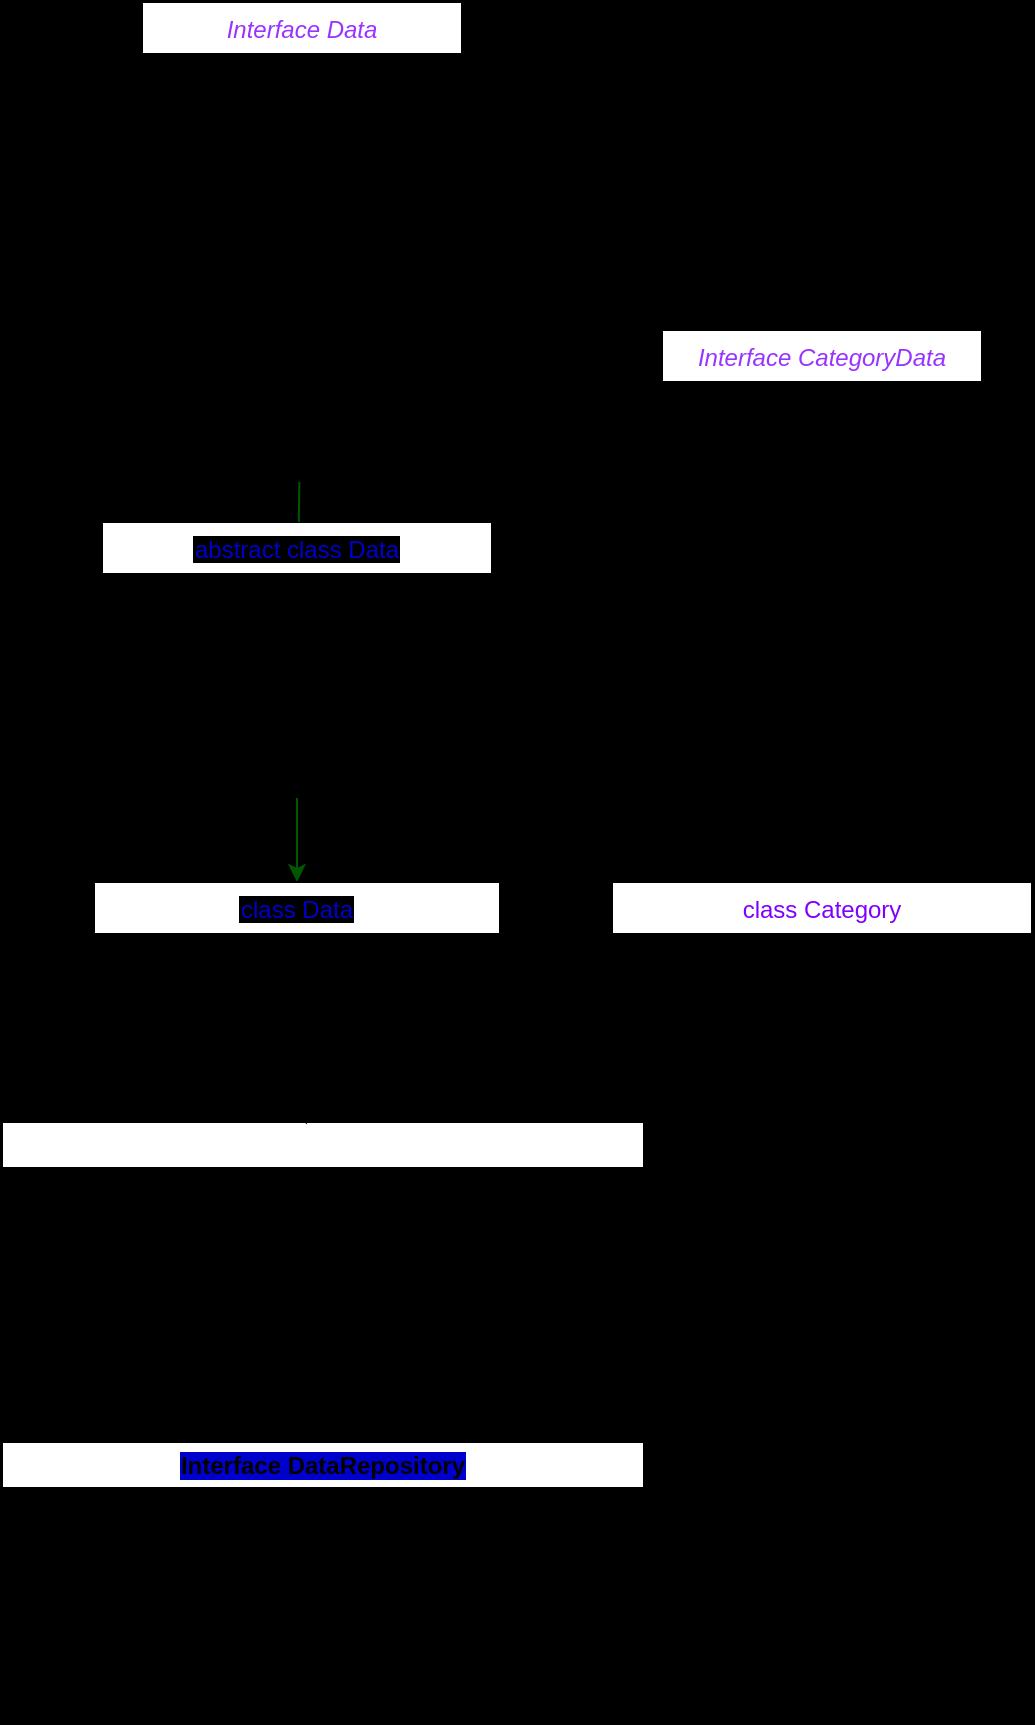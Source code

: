 <mxfile version="21.5.0" type="github">
  <diagram id="C5RBs43oDa-KdzZeNtuy" name="Page-1">
    <mxGraphModel dx="1639" dy="914" grid="1" gridSize="10" guides="1" tooltips="1" connect="1" arrows="1" fold="1" page="1" pageScale="1" pageWidth="827" pageHeight="1169" background="#000000" math="0" shadow="0">
      <root>
        <mxCell id="WIyWlLk6GJQsqaUBKTNV-0" />
        <mxCell id="WIyWlLk6GJQsqaUBKTNV-1" parent="WIyWlLk6GJQsqaUBKTNV-0" />
        <mxCell id="zkfFHV4jXpPFQw0GAbJ--0" value="Interface Data" style="swimlane;fontStyle=2;align=center;verticalAlign=top;childLayout=stackLayout;horizontal=1;startSize=26;horizontalStack=0;resizeParent=1;resizeLast=0;collapsible=1;marginBottom=0;rounded=0;shadow=0;strokeWidth=1;fontColor=#9933FF;" parent="WIyWlLk6GJQsqaUBKTNV-1" vertex="1">
          <mxGeometry x="320" width="160" height="240" as="geometry">
            <mxRectangle x="230" y="140" width="160" height="26" as="alternateBounds" />
          </mxGeometry>
        </mxCell>
        <mxCell id="zkfFHV4jXpPFQw0GAbJ--4" value="" style="line;html=1;strokeWidth=1;align=left;verticalAlign=middle;spacingTop=-1;spacingLeft=3;spacingRight=3;rotatable=0;labelPosition=right;points=[];portConstraint=eastwest;" parent="zkfFHV4jXpPFQw0GAbJ--0" vertex="1">
          <mxGeometry y="26" width="160" height="8" as="geometry" />
        </mxCell>
        <mxCell id="zkfFHV4jXpPFQw0GAbJ--2" value="id: number&#xa;title: string&#xa;description?:  string&#xa;category: Category&#xa;tags?: string&#xa;content: []&#xa;createdDate: Date&#xa;modifiedDate: Date&#xa;author: string&#xa;source?: string&#xa;relatedLinks?: string&#xa;&#xa;" style="text;align=left;verticalAlign=top;spacingLeft=4;spacingRight=4;overflow=hidden;rotatable=0;points=[[0,0.5],[1,0.5]];portConstraint=eastwest;rounded=0;shadow=0;html=0;" parent="zkfFHV4jXpPFQw0GAbJ--0" vertex="1">
          <mxGeometry y="34" width="160" height="206" as="geometry" />
        </mxCell>
        <mxCell id="zkfFHV4jXpPFQw0GAbJ--17" value="class Category" style="swimlane;fontStyle=0;align=center;verticalAlign=top;childLayout=stackLayout;horizontal=1;startSize=26;horizontalStack=0;resizeParent=1;resizeLast=0;collapsible=1;marginBottom=0;rounded=0;shadow=0;strokeWidth=1;fontColor=#7F00FF;" parent="WIyWlLk6GJQsqaUBKTNV-1" vertex="1">
          <mxGeometry x="555" y="440" width="210" height="100" as="geometry">
            <mxRectangle x="550" y="140" width="160" height="26" as="alternateBounds" />
          </mxGeometry>
        </mxCell>
        <mxCell id="zkfFHV4jXpPFQw0GAbJ--19" value="constructor(protected: categoryData)&#xa;&#xa;&#xa;" style="text;align=left;verticalAlign=top;spacingLeft=4;spacingRight=4;overflow=hidden;rotatable=0;points=[[0,0.5],[1,0.5]];portConstraint=eastwest;rounded=0;shadow=0;html=0;" parent="zkfFHV4jXpPFQw0GAbJ--17" vertex="1">
          <mxGeometry y="26" width="210" height="44" as="geometry" />
        </mxCell>
        <mxCell id="zkfFHV4jXpPFQw0GAbJ--6" value="abstract class Data" style="swimlane;fontStyle=0;align=center;verticalAlign=top;childLayout=stackLayout;horizontal=1;startSize=26;horizontalStack=0;resizeParent=1;resizeLast=0;collapsible=1;marginBottom=0;rounded=0;shadow=0;strokeWidth=1;fontColor=#0000CC;labelBackgroundColor=#000000;" parent="WIyWlLk6GJQsqaUBKTNV-1" vertex="1">
          <mxGeometry x="300" y="260" width="195" height="138" as="geometry">
            <mxRectangle x="130" y="380" width="160" height="26" as="alternateBounds" />
          </mxGeometry>
        </mxCell>
        <mxCell id="zkfFHV4jXpPFQw0GAbJ--9" value="" style="line;html=1;strokeWidth=1;align=left;verticalAlign=middle;spacingTop=-1;spacingLeft=3;spacingRight=3;rotatable=0;labelPosition=right;points=[];portConstraint=eastwest;" parent="zkfFHV4jXpPFQw0GAbJ--6" vertex="1">
          <mxGeometry y="26" width="195" height="8" as="geometry" />
        </mxCell>
        <mxCell id="ptX4-ruooxOIK4lB3qM3-6" value="constructor(protected data: Data[])&lt;br&gt;getData(data: Data[]): Data[]&lt;br&gt;getters and setters()" style="text;html=1;align=center;verticalAlign=middle;resizable=0;points=[];autosize=1;strokeColor=none;fillColor=none;" parent="zkfFHV4jXpPFQw0GAbJ--6" vertex="1">
          <mxGeometry y="34" width="195" height="60" as="geometry" />
        </mxCell>
        <mxCell id="ptX4-ruooxOIK4lB3qM3-5" value="" style="endArrow=none;html=1;rounded=0;fillColor=#008a00;strokeColor=#005700;" parent="WIyWlLk6GJQsqaUBKTNV-1" source="zkfFHV4jXpPFQw0GAbJ--6" edge="1" target="zkfFHV4jXpPFQw0GAbJ--2">
          <mxGeometry width="50" height="50" relative="1" as="geometry">
            <mxPoint x="390" y="370" as="sourcePoint" />
            <mxPoint x="330" y="240" as="targetPoint" />
          </mxGeometry>
        </mxCell>
        <mxCell id="ptX4-ruooxOIK4lB3qM3-17" value="&lt;span style=&quot;background-color: rgb(255, 255, 255);&quot;&gt;&lt;font color=&quot;#ffffff&quot;&gt;Interface DataService&lt;/font&gt;&lt;/span&gt;" style="swimlane;whiteSpace=wrap;html=1;" parent="WIyWlLk6GJQsqaUBKTNV-1" vertex="1">
          <mxGeometry x="250" y="560" width="321" height="140" as="geometry" />
        </mxCell>
        <mxCell id="ptX4-ruooxOIK4lB3qM3-18" value="get(): Promise&amp;lt;Data[]&amp;gt;&lt;br&gt;getByName(name: string): Promise&amp;lt;Data[]&amp;gt;&lt;br&gt;getByCategory(category: string): Promise&amp;lt;Data[]&amp;gt;&lt;br&gt;create(data: Data[]): Promise&amp;lt;Data[]&amp;gt;&lt;br&gt;update(data: Data[]): Promise&amp;lt;Data[]&amp;gt;&lt;br&gt;delete(id: number): Promise&amp;lt;void&amp;gt;" style="text;html=1;align=center;verticalAlign=middle;resizable=0;points=[];autosize=1;strokeColor=none;fillColor=none;" parent="ptX4-ruooxOIK4lB3qM3-17" vertex="1">
          <mxGeometry x="15.5" y="30" width="290" height="100" as="geometry" />
        </mxCell>
        <mxCell id="cZ1L9cpAIoTVbBd9k1GY-0" value="&lt;span style=&quot;background-color: rgb(0, 0, 204);&quot;&gt;Interface DataRepository&lt;/span&gt;" style="swimlane;whiteSpace=wrap;html=1;" vertex="1" parent="WIyWlLk6GJQsqaUBKTNV-1">
          <mxGeometry x="250" y="720" width="321" height="140" as="geometry" />
        </mxCell>
        <mxCell id="cZ1L9cpAIoTVbBd9k1GY-1" value="index(data: Data[]): Promise&amp;lt;Data[]&amp;gt;&lt;br&gt;save(data: Data[]): Promise&amp;lt;Data[]&amp;gt;&lt;br&gt;update(data: Data[]): Promise&amp;lt;Data[]&amp;gt;&lt;br&gt;destroy(id: number): Promise&amp;lt;void&amp;gt;" style="text;html=1;align=center;verticalAlign=middle;resizable=0;points=[];autosize=1;strokeColor=none;fillColor=none;" vertex="1" parent="cZ1L9cpAIoTVbBd9k1GY-0">
          <mxGeometry x="45.5" y="45" width="230" height="70" as="geometry" />
        </mxCell>
        <mxCell id="cZ1L9cpAIoTVbBd9k1GY-3" value="" style="endArrow=classic;html=1;rounded=0;exitX=0.5;exitY=1;exitDx=0;exitDy=0;strokeColor=#005700;fillColor=#008a00;" edge="1" parent="WIyWlLk6GJQsqaUBKTNV-1" source="zkfFHV4jXpPFQw0GAbJ--6" target="cZ1L9cpAIoTVbBd9k1GY-6">
          <mxGeometry width="50" height="50" relative="1" as="geometry">
            <mxPoint x="435" y="438.0" as="sourcePoint" />
            <mxPoint x="365" y="480" as="targetPoint" />
            <Array as="points" />
          </mxGeometry>
        </mxCell>
        <mxCell id="cZ1L9cpAIoTVbBd9k1GY-24" style="edgeStyle=orthogonalEdgeStyle;rounded=0;orthogonalLoop=1;jettySize=auto;html=1;exitX=0.5;exitY=1;exitDx=0;exitDy=0;entryX=0.474;entryY=0.009;entryDx=0;entryDy=0;entryPerimeter=0;" edge="1" parent="WIyWlLk6GJQsqaUBKTNV-1" source="cZ1L9cpAIoTVbBd9k1GY-6" target="ptX4-ruooxOIK4lB3qM3-17">
          <mxGeometry relative="1" as="geometry" />
        </mxCell>
        <mxCell id="cZ1L9cpAIoTVbBd9k1GY-6" value="class Data" style="swimlane;fontStyle=0;align=center;verticalAlign=top;childLayout=stackLayout;horizontal=1;startSize=26;horizontalStack=0;resizeParent=1;resizeLast=0;collapsible=1;marginBottom=0;rounded=0;shadow=0;strokeWidth=1;fontColor=#0000CC;labelBackgroundColor=#000000;" vertex="1" parent="WIyWlLk6GJQsqaUBKTNV-1">
          <mxGeometry x="296" y="440" width="203" height="90" as="geometry">
            <mxRectangle x="130" y="380" width="160" height="26" as="alternateBounds" />
          </mxGeometry>
        </mxCell>
        <mxCell id="cZ1L9cpAIoTVbBd9k1GY-7" value="" style="line;html=1;strokeWidth=1;align=left;verticalAlign=middle;spacingTop=-1;spacingLeft=3;spacingRight=3;rotatable=0;labelPosition=right;points=[];portConstraint=eastwest;" vertex="1" parent="cZ1L9cpAIoTVbBd9k1GY-6">
          <mxGeometry y="26" width="203" height="8" as="geometry" />
        </mxCell>
        <mxCell id="cZ1L9cpAIoTVbBd9k1GY-8" value="constructor(protected data: Data[]) {&lt;br&gt;super(data)" style="text;html=1;align=center;verticalAlign=middle;resizable=0;points=[];autosize=1;strokeColor=none;fillColor=none;" vertex="1" parent="cZ1L9cpAIoTVbBd9k1GY-6">
          <mxGeometry y="34" width="203" height="40" as="geometry" />
        </mxCell>
        <mxCell id="cZ1L9cpAIoTVbBd9k1GY-12" value="Interface CategoryData" style="swimlane;fontStyle=2;align=center;verticalAlign=top;childLayout=stackLayout;horizontal=1;startSize=26;horizontalStack=0;resizeParent=1;resizeLast=0;collapsible=1;marginBottom=0;rounded=0;shadow=0;strokeWidth=1;fontColor=#9933FF;" vertex="1" parent="WIyWlLk6GJQsqaUBKTNV-1">
          <mxGeometry x="580" y="164" width="160" height="234" as="geometry">
            <mxRectangle x="230" y="140" width="160" height="26" as="alternateBounds" />
          </mxGeometry>
        </mxCell>
        <mxCell id="cZ1L9cpAIoTVbBd9k1GY-13" value="" style="line;html=1;strokeWidth=1;align=left;verticalAlign=middle;spacingTop=-1;spacingLeft=3;spacingRight=3;rotatable=0;labelPosition=right;points=[];portConstraint=eastwest;" vertex="1" parent="cZ1L9cpAIoTVbBd9k1GY-12">
          <mxGeometry y="26" width="160" height="8" as="geometry" />
        </mxCell>
        <mxCell id="cZ1L9cpAIoTVbBd9k1GY-15" value="id: number&lt;br&gt;name: string&lt;br&gt;description?: string&lt;br&gt;&lt;br&gt;getId(): number&lt;br style=&quot;padding: 0px; margin: 0px;&quot;&gt;setId(): void&lt;br style=&quot;padding: 0px; margin: 0px;&quot;&gt;&lt;br style=&quot;padding: 0px; margin: 0px;&quot;&gt;getName(): string&lt;br style=&quot;padding: 0px; margin: 0px;&quot;&gt;setName(): void&lt;br style=&quot;padding: 0px; margin: 0px;&quot;&gt;&lt;br style=&quot;padding: 0px; margin: 0px;&quot;&gt;getDescription(): string&lt;br style=&quot;padding: 0px; margin: 0px;&quot;&gt;setDescription(): void&lt;div style=&quot;padding: 0px; margin: 0px;&quot;&gt;&lt;br style=&quot;padding: 0px; margin: 0px; text-align: left;&quot;&gt;&lt;/div&gt;" style="text;html=1;align=center;verticalAlign=middle;resizable=0;points=[];autosize=1;strokeColor=none;fillColor=none;" vertex="1" parent="cZ1L9cpAIoTVbBd9k1GY-12">
          <mxGeometry y="34" width="160" height="200" as="geometry" />
        </mxCell>
        <mxCell id="cZ1L9cpAIoTVbBd9k1GY-19" style="edgeStyle=orthogonalEdgeStyle;rounded=0;orthogonalLoop=1;jettySize=auto;html=1;entryX=0.5;entryY=0;entryDx=0;entryDy=0;" edge="1" parent="WIyWlLk6GJQsqaUBKTNV-1" source="cZ1L9cpAIoTVbBd9k1GY-15" target="zkfFHV4jXpPFQw0GAbJ--17">
          <mxGeometry relative="1" as="geometry" />
        </mxCell>
        <mxCell id="cZ1L9cpAIoTVbBd9k1GY-23" style="edgeStyle=orthogonalEdgeStyle;rounded=0;orthogonalLoop=1;jettySize=auto;html=1;entryX=0.006;entryY=0.722;entryDx=0;entryDy=0;entryPerimeter=0;" edge="1" parent="WIyWlLk6GJQsqaUBKTNV-1" source="cZ1L9cpAIoTVbBd9k1GY-8" target="zkfFHV4jXpPFQw0GAbJ--19">
          <mxGeometry relative="1" as="geometry" />
        </mxCell>
        <mxCell id="cZ1L9cpAIoTVbBd9k1GY-25" style="edgeStyle=orthogonalEdgeStyle;rounded=0;orthogonalLoop=1;jettySize=auto;html=1;entryX=0.5;entryY=0;entryDx=0;entryDy=0;" edge="1" parent="WIyWlLk6GJQsqaUBKTNV-1" source="ptX4-ruooxOIK4lB3qM3-18" target="cZ1L9cpAIoTVbBd9k1GY-0">
          <mxGeometry relative="1" as="geometry" />
        </mxCell>
      </root>
    </mxGraphModel>
  </diagram>
</mxfile>
